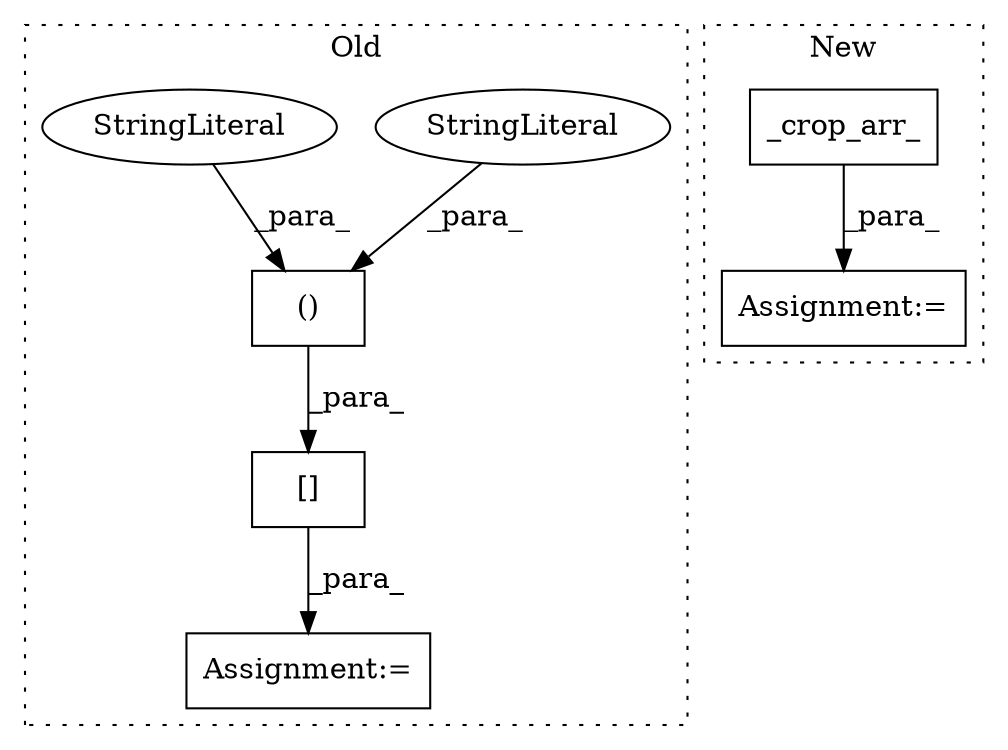 digraph G {
subgraph cluster0 {
1 [label="()" a="106" s="35100" l="76" shape="box"];
3 [label="[]" a="2" s="35089,35176" l="11,2" shape="box"];
4 [label="StringLiteral" a="45" s="35156" l="20" shape="ellipse"];
6 [label="StringLiteral" a="45" s="35123" l="20" shape="ellipse"];
7 [label="Assignment:=" a="7" s="35088" l="1" shape="box"];
label = "Old";
style="dotted";
}
subgraph cluster1 {
2 [label="_crop_arr_" a="32" s="35533,35641" l="11,1" shape="box"];
5 [label="Assignment:=" a="7" s="35532" l="1" shape="box"];
label = "New";
style="dotted";
}
1 -> 3 [label="_para_"];
2 -> 5 [label="_para_"];
3 -> 7 [label="_para_"];
4 -> 1 [label="_para_"];
6 -> 1 [label="_para_"];
}